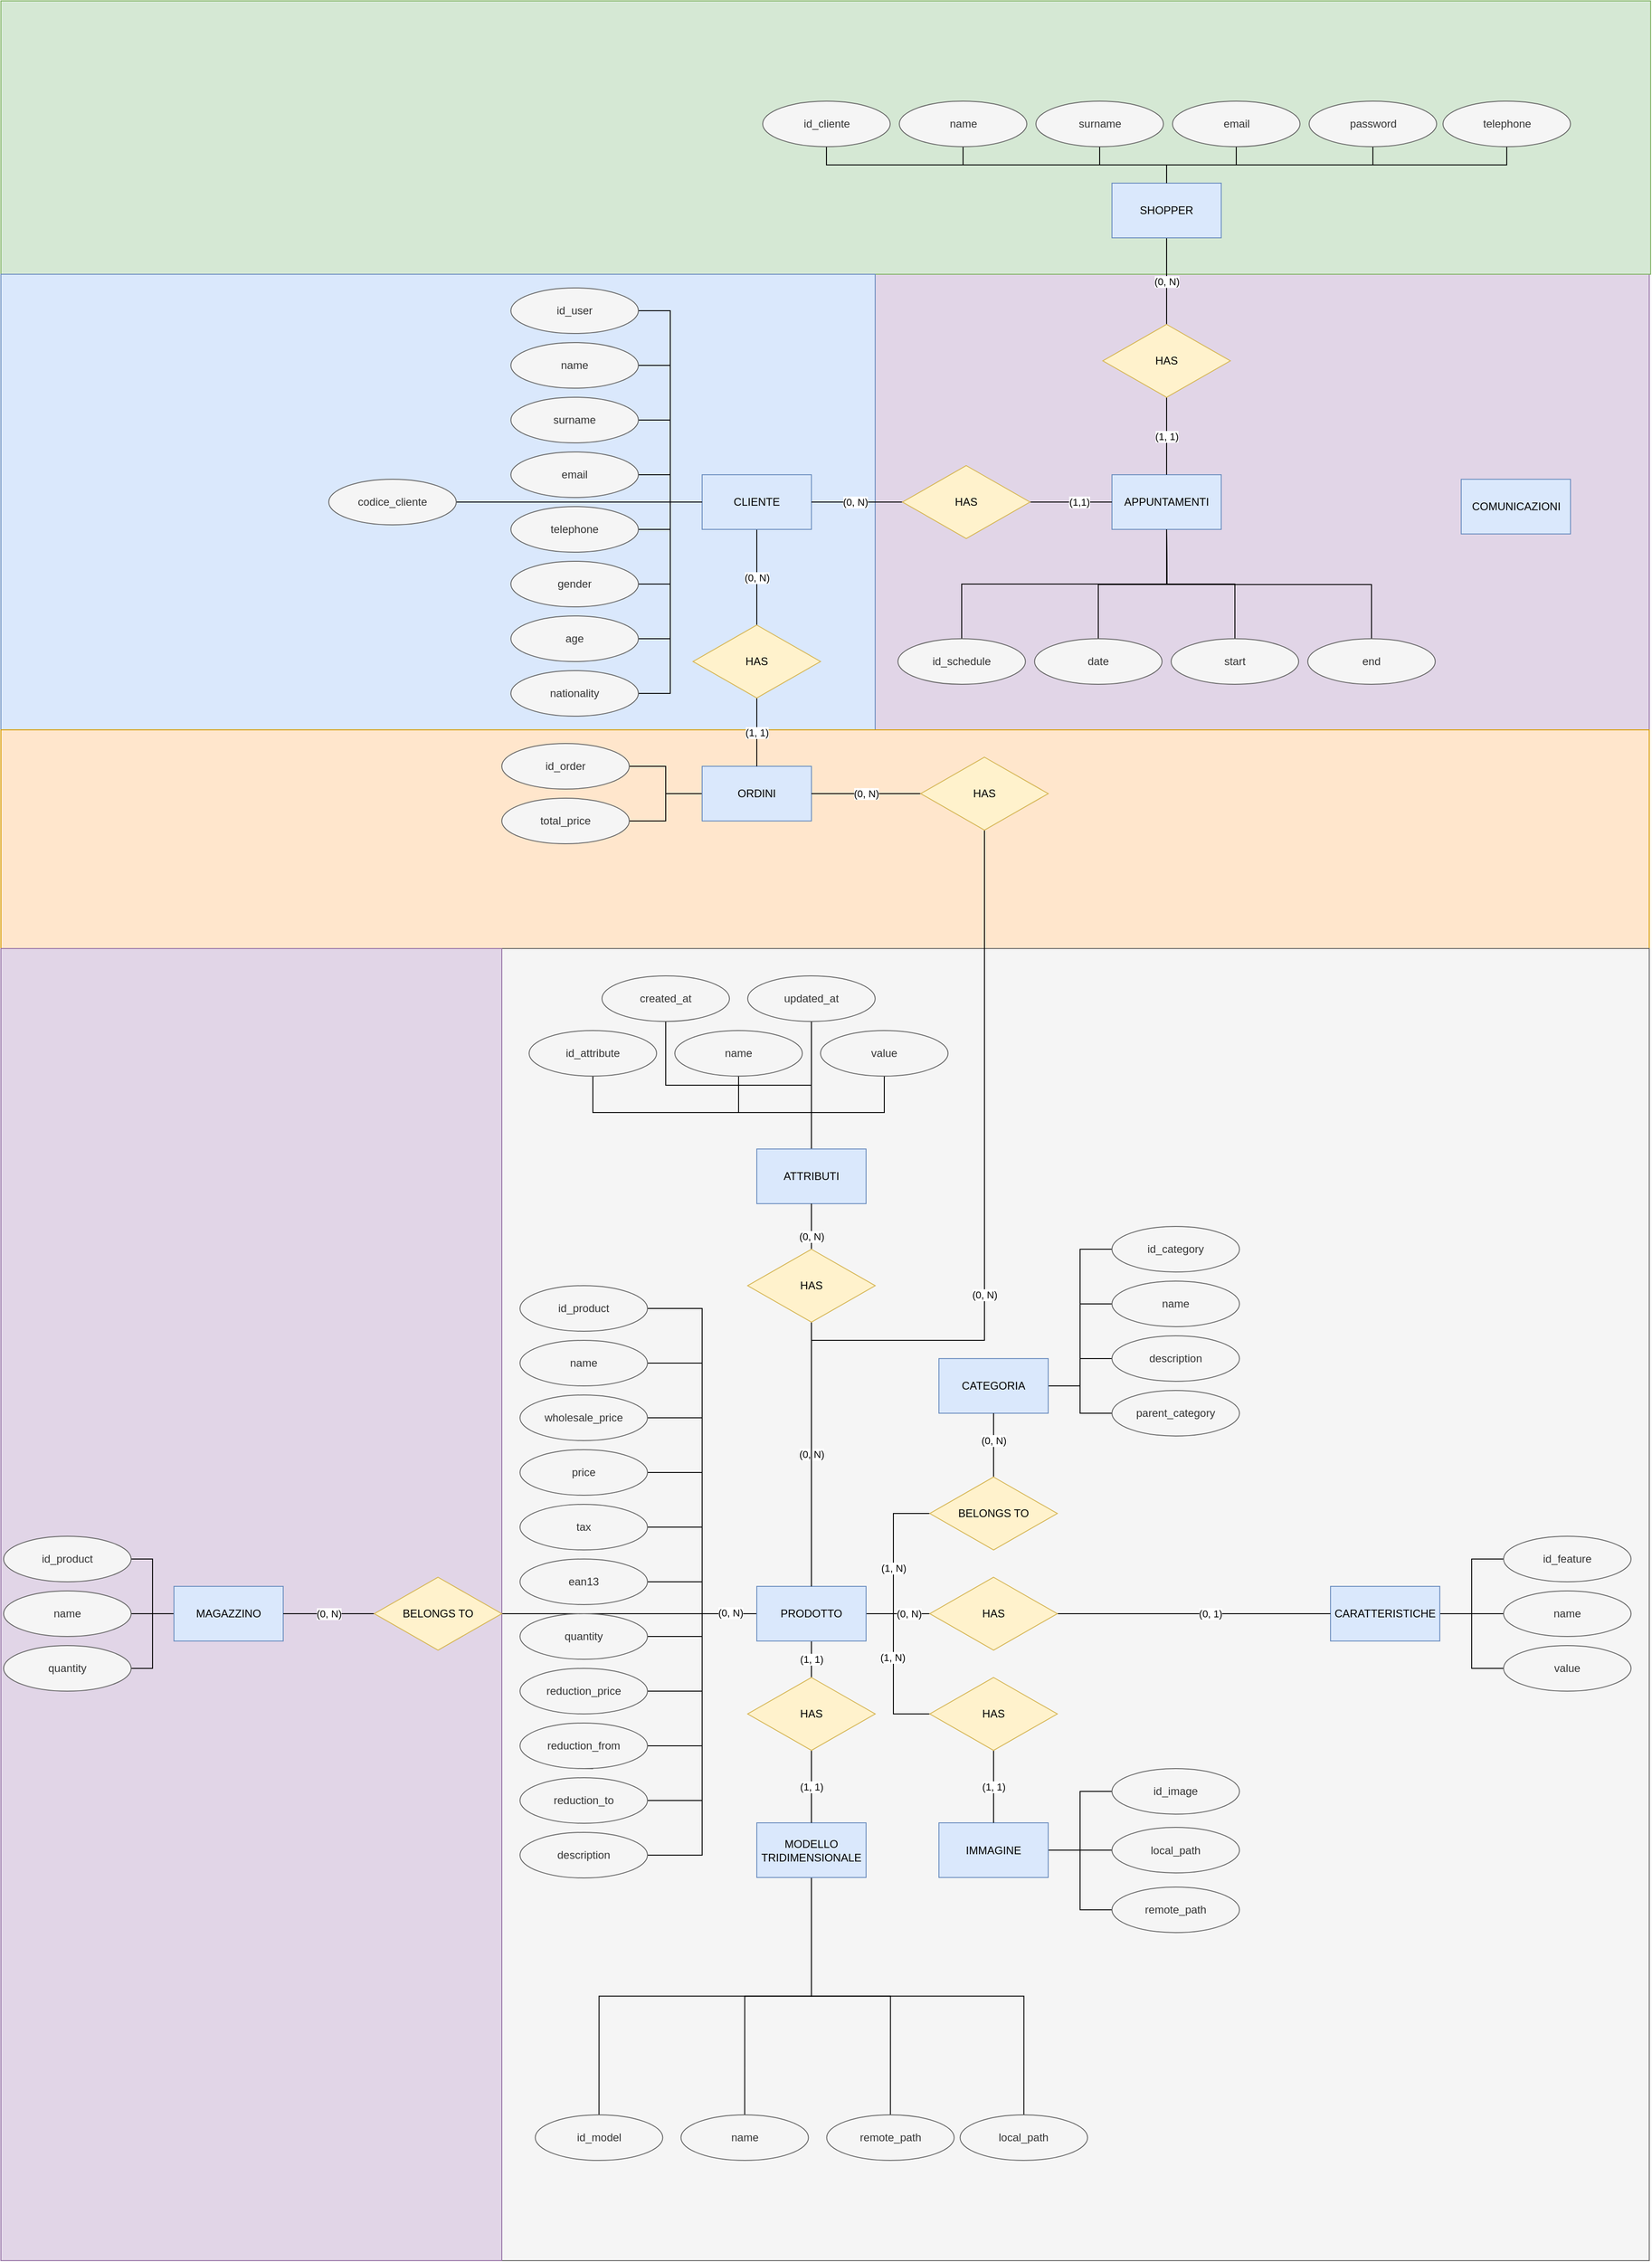 <mxfile version="15.6.0" type="github"><diagram id="tCQ6SKK6Dh-cRzOati8A" name="Page-1"><mxGraphModel dx="3076" dy="3100" grid="1" gridSize="10" guides="1" tooltips="1" connect="1" arrows="1" fold="1" page="1" pageScale="1" pageWidth="827" pageHeight="1169" math="0" shadow="0"><root><mxCell id="0"/><mxCell id="1" parent="0"/><mxCell id="-hxMzYFvGS3ORz1aj9R9-99" value="" style="rounded=0;whiteSpace=wrap;html=1;fillColor=#e1d5e7;strokeColor=#9673a6;" parent="1" vertex="1"><mxGeometry x="130" y="-1020" width="850" height="500" as="geometry"/></mxCell><mxCell id="-hxMzYFvGS3ORz1aj9R9-98" value="" style="rounded=0;whiteSpace=wrap;html=1;fillColor=#d5e8d4;strokeColor=#82b366;" parent="1" vertex="1"><mxGeometry x="-830" y="-1320" width="1811.5" height="300" as="geometry"/></mxCell><mxCell id="-hxMzYFvGS3ORz1aj9R9-97" value="" style="rounded=0;whiteSpace=wrap;html=1;fillColor=#dae8fc;strokeColor=#6c8ebf;" parent="1" vertex="1"><mxGeometry x="-830" y="-1020" width="960" height="500" as="geometry"/></mxCell><mxCell id="-hxMzYFvGS3ORz1aj9R9-96" value="" style="rounded=0;whiteSpace=wrap;html=1;fillColor=#ffe6cc;strokeColor=#d79b00;" parent="1" vertex="1"><mxGeometry x="-830" y="-520" width="1810" height="240" as="geometry"/></mxCell><mxCell id="-hxMzYFvGS3ORz1aj9R9-93" value="" style="rounded=0;whiteSpace=wrap;html=1;fillColor=#f5f5f5;strokeColor=#666666;fontColor=#333333;" parent="1" vertex="1"><mxGeometry x="-280" y="-280" width="1260" height="1440" as="geometry"/></mxCell><mxCell id="-hxMzYFvGS3ORz1aj9R9-94" value="" style="rounded=0;whiteSpace=wrap;html=1;fillColor=#e1d5e7;strokeColor=#9673a6;" parent="1" vertex="1"><mxGeometry x="-830" y="-280" width="550" height="1440" as="geometry"/></mxCell><mxCell id="v4wnMoAGYVWXZqx0Mv95-23" style="edgeStyle=orthogonalEdgeStyle;rounded=0;orthogonalLoop=1;jettySize=auto;html=1;entryX=1;entryY=0.5;entryDx=0;entryDy=0;endArrow=none;endFill=0;" parent="1" source="v4wnMoAGYVWXZqx0Mv95-1" target="v4wnMoAGYVWXZqx0Mv95-9" edge="1"><mxGeometry relative="1" as="geometry"/></mxCell><mxCell id="v4wnMoAGYVWXZqx0Mv95-25" style="edgeStyle=orthogonalEdgeStyle;rounded=0;orthogonalLoop=1;jettySize=auto;html=1;exitX=0;exitY=0.5;exitDx=0;exitDy=0;entryX=1;entryY=0.5;entryDx=0;entryDy=0;endArrow=none;endFill=0;" parent="1" source="v4wnMoAGYVWXZqx0Mv95-1" target="v4wnMoAGYVWXZqx0Mv95-10" edge="1"><mxGeometry relative="1" as="geometry"/></mxCell><mxCell id="v4wnMoAGYVWXZqx0Mv95-26" style="edgeStyle=orthogonalEdgeStyle;rounded=0;orthogonalLoop=1;jettySize=auto;html=1;exitX=0;exitY=0.5;exitDx=0;exitDy=0;entryX=1;entryY=0.5;entryDx=0;entryDy=0;endArrow=none;endFill=0;" parent="1" source="v4wnMoAGYVWXZqx0Mv95-1" target="v4wnMoAGYVWXZqx0Mv95-15" edge="1"><mxGeometry relative="1" as="geometry"/></mxCell><mxCell id="v4wnMoAGYVWXZqx0Mv95-27" style="edgeStyle=orthogonalEdgeStyle;rounded=0;orthogonalLoop=1;jettySize=auto;html=1;exitX=0;exitY=0.5;exitDx=0;exitDy=0;entryX=1;entryY=0.5;entryDx=0;entryDy=0;endArrow=none;endFill=0;" parent="1" source="v4wnMoAGYVWXZqx0Mv95-1" target="v4wnMoAGYVWXZqx0Mv95-11" edge="1"><mxGeometry relative="1" as="geometry"/></mxCell><mxCell id="v4wnMoAGYVWXZqx0Mv95-28" style="edgeStyle=orthogonalEdgeStyle;rounded=0;orthogonalLoop=1;jettySize=auto;html=1;exitX=0;exitY=0.5;exitDx=0;exitDy=0;entryX=1;entryY=0.5;entryDx=0;entryDy=0;endArrow=none;endFill=0;" parent="1" source="v4wnMoAGYVWXZqx0Mv95-1" target="v4wnMoAGYVWXZqx0Mv95-14" edge="1"><mxGeometry relative="1" as="geometry"/></mxCell><mxCell id="v4wnMoAGYVWXZqx0Mv95-29" style="edgeStyle=orthogonalEdgeStyle;rounded=0;orthogonalLoop=1;jettySize=auto;html=1;exitX=0;exitY=0.5;exitDx=0;exitDy=0;entryX=1;entryY=0.5;entryDx=0;entryDy=0;endArrow=none;endFill=0;" parent="1" source="v4wnMoAGYVWXZqx0Mv95-1" target="v4wnMoAGYVWXZqx0Mv95-12" edge="1"><mxGeometry relative="1" as="geometry"/></mxCell><mxCell id="v4wnMoAGYVWXZqx0Mv95-30" style="edgeStyle=orthogonalEdgeStyle;rounded=0;orthogonalLoop=1;jettySize=auto;html=1;exitX=0;exitY=0.5;exitDx=0;exitDy=0;entryX=1;entryY=0.5;entryDx=0;entryDy=0;endArrow=none;endFill=0;" parent="1" source="v4wnMoAGYVWXZqx0Mv95-1" target="v4wnMoAGYVWXZqx0Mv95-13" edge="1"><mxGeometry relative="1" as="geometry"/></mxCell><mxCell id="v4wnMoAGYVWXZqx0Mv95-31" style="edgeStyle=orthogonalEdgeStyle;rounded=0;orthogonalLoop=1;jettySize=auto;html=1;exitX=0;exitY=0.5;exitDx=0;exitDy=0;entryX=1;entryY=0.5;entryDx=0;entryDy=0;endArrow=none;endFill=0;" parent="1" source="v4wnMoAGYVWXZqx0Mv95-1" target="v4wnMoAGYVWXZqx0Mv95-16" edge="1"><mxGeometry relative="1" as="geometry"/></mxCell><mxCell id="v4wnMoAGYVWXZqx0Mv95-32" style="edgeStyle=orthogonalEdgeStyle;rounded=0;orthogonalLoop=1;jettySize=auto;html=1;exitX=0;exitY=0.5;exitDx=0;exitDy=0;entryX=1;entryY=0.5;entryDx=0;entryDy=0;endArrow=none;endFill=0;" parent="1" source="v4wnMoAGYVWXZqx0Mv95-1" target="v4wnMoAGYVWXZqx0Mv95-17" edge="1"><mxGeometry relative="1" as="geometry"/></mxCell><mxCell id="v4wnMoAGYVWXZqx0Mv95-33" style="edgeStyle=orthogonalEdgeStyle;rounded=0;orthogonalLoop=1;jettySize=auto;html=1;exitX=0;exitY=0.5;exitDx=0;exitDy=0;entryX=1;entryY=0.5;entryDx=0;entryDy=0;endArrow=none;endFill=0;" parent="1" source="v4wnMoAGYVWXZqx0Mv95-1" target="v4wnMoAGYVWXZqx0Mv95-18" edge="1"><mxGeometry relative="1" as="geometry"/></mxCell><mxCell id="v4wnMoAGYVWXZqx0Mv95-34" style="edgeStyle=orthogonalEdgeStyle;rounded=0;orthogonalLoop=1;jettySize=auto;html=1;exitX=0;exitY=0.5;exitDx=0;exitDy=0;entryX=1;entryY=0.5;entryDx=0;entryDy=0;endArrow=none;endFill=0;" parent="1" source="v4wnMoAGYVWXZqx0Mv95-1" target="v4wnMoAGYVWXZqx0Mv95-20" edge="1"><mxGeometry relative="1" as="geometry"/></mxCell><mxCell id="v4wnMoAGYVWXZqx0Mv95-38" value="(0, N)" style="edgeStyle=orthogonalEdgeStyle;rounded=0;orthogonalLoop=1;jettySize=auto;html=1;entryX=0.5;entryY=1;entryDx=0;entryDy=0;endArrow=none;endFill=0;exitX=0.5;exitY=0;exitDx=0;exitDy=0;" parent="1" source="v4wnMoAGYVWXZqx0Mv95-1" target="v4wnMoAGYVWXZqx0Mv95-37" edge="1"><mxGeometry relative="1" as="geometry"><mxPoint x="130" y="440" as="sourcePoint"/></mxGeometry></mxCell><mxCell id="v4wnMoAGYVWXZqx0Mv95-50" value="(1, N)" style="edgeStyle=orthogonalEdgeStyle;rounded=0;orthogonalLoop=1;jettySize=auto;html=1;exitX=1;exitY=0.5;exitDx=0;exitDy=0;entryX=0;entryY=0.5;entryDx=0;entryDy=0;endArrow=none;endFill=0;" parent="1" source="v4wnMoAGYVWXZqx0Mv95-1" target="v4wnMoAGYVWXZqx0Mv95-48" edge="1"><mxGeometry x="-0.111" relative="1" as="geometry"><Array as="points"><mxPoint x="150" y="450"/><mxPoint x="150" y="340"/></Array><mxPoint as="offset"/></mxGeometry></mxCell><mxCell id="v4wnMoAGYVWXZqx0Mv95-61" value="(1, 1)" style="edgeStyle=orthogonalEdgeStyle;rounded=0;orthogonalLoop=1;jettySize=auto;html=1;exitX=0.5;exitY=1;exitDx=0;exitDy=0;entryX=0.5;entryY=0;entryDx=0;entryDy=0;endArrow=none;endFill=0;" parent="1" source="v4wnMoAGYVWXZqx0Mv95-1" target="v4wnMoAGYVWXZqx0Mv95-60" edge="1"><mxGeometry relative="1" as="geometry"/></mxCell><mxCell id="v4wnMoAGYVWXZqx0Mv95-83" style="edgeStyle=orthogonalEdgeStyle;rounded=0;orthogonalLoop=1;jettySize=auto;html=1;exitX=1;exitY=0.5;exitDx=0;exitDy=0;entryX=0;entryY=0.5;entryDx=0;entryDy=0;endArrow=none;endFill=0;" parent="1" source="v4wnMoAGYVWXZqx0Mv95-1" target="v4wnMoAGYVWXZqx0Mv95-82" edge="1"><mxGeometry relative="1" as="geometry"><Array as="points"><mxPoint x="150" y="450"/><mxPoint x="150" y="560"/></Array></mxGeometry></mxCell><mxCell id="v4wnMoAGYVWXZqx0Mv95-85" value="(1, N)" style="edgeLabel;html=1;align=center;verticalAlign=middle;resizable=0;points=[];" parent="v4wnMoAGYVWXZqx0Mv95-83" vertex="1" connectable="0"><mxGeometry x="-0.141" y="-1" relative="1" as="geometry"><mxPoint as="offset"/></mxGeometry></mxCell><mxCell id="v4wnMoAGYVWXZqx0Mv95-108" style="edgeStyle=orthogonalEdgeStyle;rounded=0;orthogonalLoop=1;jettySize=auto;html=1;exitX=1;exitY=0.5;exitDx=0;exitDy=0;endArrow=none;endFill=0;" parent="1" source="v4wnMoAGYVWXZqx0Mv95-1" target="v4wnMoAGYVWXZqx0Mv95-107" edge="1"><mxGeometry relative="1" as="geometry"/></mxCell><mxCell id="-hxMzYFvGS3ORz1aj9R9-1" value="(0, N)" style="edgeLabel;html=1;align=center;verticalAlign=middle;resizable=0;points=[];" parent="v4wnMoAGYVWXZqx0Mv95-108" vertex="1" connectable="0"><mxGeometry x="0.235" y="3" relative="1" as="geometry"><mxPoint x="4" y="3" as="offset"/></mxGeometry></mxCell><mxCell id="-hxMzYFvGS3ORz1aj9R9-11" style="edgeStyle=orthogonalEdgeStyle;rounded=0;orthogonalLoop=1;jettySize=auto;html=1;exitX=0;exitY=0.5;exitDx=0;exitDy=0;endArrow=none;endFill=0;" parent="1" source="v4wnMoAGYVWXZqx0Mv95-1" target="-hxMzYFvGS3ORz1aj9R9-8" edge="1"><mxGeometry relative="1" as="geometry"/></mxCell><mxCell id="-hxMzYFvGS3ORz1aj9R9-12" value="(0, N)" style="edgeLabel;html=1;align=center;verticalAlign=middle;resizable=0;points=[];" parent="-hxMzYFvGS3ORz1aj9R9-11" vertex="1" connectable="0"><mxGeometry x="-0.79" y="-1" relative="1" as="geometry"><mxPoint as="offset"/></mxGeometry></mxCell><mxCell id="v4wnMoAGYVWXZqx0Mv95-1" value="PRODOTTO" style="rounded=0;whiteSpace=wrap;html=1;fillColor=#dae8fc;strokeColor=#6c8ebf;" parent="1" vertex="1"><mxGeometry y="420" width="120" height="60" as="geometry"/></mxCell><mxCell id="v4wnMoAGYVWXZqx0Mv95-45" style="edgeStyle=orthogonalEdgeStyle;rounded=0;orthogonalLoop=1;jettySize=auto;html=1;exitX=0.5;exitY=0;exitDx=0;exitDy=0;entryX=0.5;entryY=1;entryDx=0;entryDy=0;endArrow=none;endFill=0;" parent="1" source="v4wnMoAGYVWXZqx0Mv95-2" target="v4wnMoAGYVWXZqx0Mv95-42" edge="1"><mxGeometry relative="1" as="geometry"/></mxCell><mxCell id="v4wnMoAGYVWXZqx0Mv95-46" style="edgeStyle=orthogonalEdgeStyle;rounded=0;orthogonalLoop=1;jettySize=auto;html=1;exitX=0.5;exitY=0;exitDx=0;exitDy=0;entryX=0.5;entryY=1;entryDx=0;entryDy=0;endArrow=none;endFill=0;" parent="1" source="v4wnMoAGYVWXZqx0Mv95-2" target="v4wnMoAGYVWXZqx0Mv95-43" edge="1"><mxGeometry relative="1" as="geometry"/></mxCell><mxCell id="v4wnMoAGYVWXZqx0Mv95-47" style="edgeStyle=orthogonalEdgeStyle;rounded=0;orthogonalLoop=1;jettySize=auto;html=1;exitX=0.5;exitY=0;exitDx=0;exitDy=0;entryX=0.5;entryY=1;entryDx=0;entryDy=0;endArrow=none;endFill=0;" parent="1" source="v4wnMoAGYVWXZqx0Mv95-2" target="v4wnMoAGYVWXZqx0Mv95-44" edge="1"><mxGeometry relative="1" as="geometry"/></mxCell><mxCell id="v4wnMoAGYVWXZqx0Mv95-75" style="edgeStyle=orthogonalEdgeStyle;rounded=0;orthogonalLoop=1;jettySize=auto;html=1;exitX=0.5;exitY=0;exitDx=0;exitDy=0;endArrow=none;endFill=0;" parent="1" source="v4wnMoAGYVWXZqx0Mv95-2" target="v4wnMoAGYVWXZqx0Mv95-73" edge="1"><mxGeometry relative="1" as="geometry"/></mxCell><mxCell id="v4wnMoAGYVWXZqx0Mv95-76" style="edgeStyle=orthogonalEdgeStyle;rounded=0;orthogonalLoop=1;jettySize=auto;html=1;exitX=0.5;exitY=0;exitDx=0;exitDy=0;entryX=0.5;entryY=1;entryDx=0;entryDy=0;endArrow=none;endFill=0;" parent="1" source="v4wnMoAGYVWXZqx0Mv95-2" target="v4wnMoAGYVWXZqx0Mv95-74" edge="1"><mxGeometry relative="1" as="geometry"/></mxCell><mxCell id="v4wnMoAGYVWXZqx0Mv95-2" value="ATTRIBUTI" style="rounded=0;whiteSpace=wrap;html=1;fillColor=#dae8fc;strokeColor=#6c8ebf;" parent="1" vertex="1"><mxGeometry y="-60" width="120" height="60" as="geometry"/></mxCell><mxCell id="v4wnMoAGYVWXZqx0Mv95-56" style="edgeStyle=orthogonalEdgeStyle;rounded=0;orthogonalLoop=1;jettySize=auto;html=1;exitX=1;exitY=0.5;exitDx=0;exitDy=0;entryX=0;entryY=0.5;entryDx=0;entryDy=0;endArrow=none;endFill=0;" parent="1" source="v4wnMoAGYVWXZqx0Mv95-3" target="v4wnMoAGYVWXZqx0Mv95-53" edge="1"><mxGeometry relative="1" as="geometry"/></mxCell><mxCell id="v4wnMoAGYVWXZqx0Mv95-57" style="edgeStyle=orthogonalEdgeStyle;rounded=0;orthogonalLoop=1;jettySize=auto;html=1;exitX=1;exitY=0.5;exitDx=0;exitDy=0;entryX=0;entryY=0.5;entryDx=0;entryDy=0;endArrow=none;endFill=0;" parent="1" source="v4wnMoAGYVWXZqx0Mv95-3" target="v4wnMoAGYVWXZqx0Mv95-55" edge="1"><mxGeometry relative="1" as="geometry"/></mxCell><mxCell id="v4wnMoAGYVWXZqx0Mv95-58" style="edgeStyle=orthogonalEdgeStyle;rounded=0;orthogonalLoop=1;jettySize=auto;html=1;exitX=1;exitY=0.5;exitDx=0;exitDy=0;entryX=0;entryY=0.5;entryDx=0;entryDy=0;endArrow=none;endFill=0;" parent="1" source="v4wnMoAGYVWXZqx0Mv95-3" target="v4wnMoAGYVWXZqx0Mv95-52" edge="1"><mxGeometry relative="1" as="geometry"/></mxCell><mxCell id="v4wnMoAGYVWXZqx0Mv95-59" style="edgeStyle=orthogonalEdgeStyle;rounded=0;orthogonalLoop=1;jettySize=auto;html=1;exitX=1;exitY=0.5;exitDx=0;exitDy=0;entryX=0;entryY=0.5;entryDx=0;entryDy=0;endArrow=none;endFill=0;" parent="1" source="v4wnMoAGYVWXZqx0Mv95-3" target="v4wnMoAGYVWXZqx0Mv95-54" edge="1"><mxGeometry relative="1" as="geometry"/></mxCell><mxCell id="v4wnMoAGYVWXZqx0Mv95-3" value="CATEGORIA" style="rounded=0;whiteSpace=wrap;html=1;fillColor=#dae8fc;strokeColor=#6c8ebf;" parent="1" vertex="1"><mxGeometry x="200" y="170" width="120" height="60" as="geometry"/></mxCell><mxCell id="v4wnMoAGYVWXZqx0Mv95-93" style="edgeStyle=orthogonalEdgeStyle;rounded=0;orthogonalLoop=1;jettySize=auto;html=1;exitX=1;exitY=0.5;exitDx=0;exitDy=0;entryX=0;entryY=0.5;entryDx=0;entryDy=0;endArrow=none;endFill=0;" parent="1" source="v4wnMoAGYVWXZqx0Mv95-5" target="v4wnMoAGYVWXZqx0Mv95-89" edge="1"><mxGeometry relative="1" as="geometry"/></mxCell><mxCell id="v4wnMoAGYVWXZqx0Mv95-95" style="edgeStyle=orthogonalEdgeStyle;rounded=0;orthogonalLoop=1;jettySize=auto;html=1;exitX=1;exitY=0.5;exitDx=0;exitDy=0;entryX=0;entryY=0.5;entryDx=0;entryDy=0;endArrow=none;endFill=0;" parent="1" source="v4wnMoAGYVWXZqx0Mv95-5" target="v4wnMoAGYVWXZqx0Mv95-92" edge="1"><mxGeometry relative="1" as="geometry"/></mxCell><mxCell id="v4wnMoAGYVWXZqx0Mv95-96" style="edgeStyle=orthogonalEdgeStyle;rounded=0;orthogonalLoop=1;jettySize=auto;html=1;exitX=1;exitY=0.5;exitDx=0;exitDy=0;entryX=0;entryY=0.5;entryDx=0;entryDy=0;endArrow=none;endFill=0;" parent="1" source="v4wnMoAGYVWXZqx0Mv95-5" target="v4wnMoAGYVWXZqx0Mv95-86" edge="1"><mxGeometry relative="1" as="geometry"/></mxCell><mxCell id="v4wnMoAGYVWXZqx0Mv95-5" value="IMMAGINE" style="rounded=0;whiteSpace=wrap;html=1;fillColor=#dae8fc;strokeColor=#6c8ebf;" parent="1" vertex="1"><mxGeometry x="200" y="679.5" width="120" height="60" as="geometry"/></mxCell><mxCell id="v4wnMoAGYVWXZqx0Mv95-68" style="edgeStyle=orthogonalEdgeStyle;rounded=0;orthogonalLoop=1;jettySize=auto;html=1;exitX=0.5;exitY=1;exitDx=0;exitDy=0;entryX=0.5;entryY=0;entryDx=0;entryDy=0;endArrow=none;endFill=0;" parent="1" source="v4wnMoAGYVWXZqx0Mv95-7" target="v4wnMoAGYVWXZqx0Mv95-64" edge="1"><mxGeometry relative="1" as="geometry"/></mxCell><mxCell id="v4wnMoAGYVWXZqx0Mv95-69" style="edgeStyle=orthogonalEdgeStyle;rounded=0;orthogonalLoop=1;jettySize=auto;html=1;exitX=0.5;exitY=1;exitDx=0;exitDy=0;entryX=0.5;entryY=0;entryDx=0;entryDy=0;endArrow=none;endFill=0;" parent="1" source="v4wnMoAGYVWXZqx0Mv95-7" target="v4wnMoAGYVWXZqx0Mv95-63" edge="1"><mxGeometry relative="1" as="geometry"/></mxCell><mxCell id="v4wnMoAGYVWXZqx0Mv95-70" style="edgeStyle=orthogonalEdgeStyle;rounded=0;orthogonalLoop=1;jettySize=auto;html=1;exitX=0.5;exitY=1;exitDx=0;exitDy=0;entryX=0.5;entryY=0;entryDx=0;entryDy=0;endArrow=none;endFill=0;" parent="1" source="v4wnMoAGYVWXZqx0Mv95-7" target="v4wnMoAGYVWXZqx0Mv95-65" edge="1"><mxGeometry relative="1" as="geometry"/></mxCell><mxCell id="v4wnMoAGYVWXZqx0Mv95-99" style="edgeStyle=orthogonalEdgeStyle;rounded=0;orthogonalLoop=1;jettySize=auto;html=1;exitX=0.5;exitY=1;exitDx=0;exitDy=0;entryX=0.5;entryY=0;entryDx=0;entryDy=0;endArrow=none;endFill=0;" parent="1" source="v4wnMoAGYVWXZqx0Mv95-7" target="v4wnMoAGYVWXZqx0Mv95-98" edge="1"><mxGeometry relative="1" as="geometry"/></mxCell><mxCell id="v4wnMoAGYVWXZqx0Mv95-7" value="MODELLO TRIDIMENSIONALE" style="rounded=0;whiteSpace=wrap;html=1;fillColor=#dae8fc;strokeColor=#6c8ebf;" parent="1" vertex="1"><mxGeometry y="679.5" width="120" height="60" as="geometry"/></mxCell><mxCell id="v4wnMoAGYVWXZqx0Mv95-9" value="id_product" style="ellipse;whiteSpace=wrap;html=1;fillColor=#f5f5f5;strokeColor=#666666;fontColor=#333333;" parent="1" vertex="1"><mxGeometry x="-260" y="90" width="140" height="50" as="geometry"/></mxCell><mxCell id="v4wnMoAGYVWXZqx0Mv95-10" value="name" style="ellipse;whiteSpace=wrap;html=1;fillColor=#f5f5f5;strokeColor=#666666;fontColor=#333333;" parent="1" vertex="1"><mxGeometry x="-260" y="150" width="140" height="50" as="geometry"/></mxCell><mxCell id="v4wnMoAGYVWXZqx0Mv95-11" value="price" style="ellipse;whiteSpace=wrap;html=1;fillColor=#f5f5f5;strokeColor=#666666;fontColor=#333333;" parent="1" vertex="1"><mxGeometry x="-260" y="270" width="140" height="50" as="geometry"/></mxCell><mxCell id="v4wnMoAGYVWXZqx0Mv95-12" value="ean13" style="ellipse;whiteSpace=wrap;html=1;fillColor=#f5f5f5;strokeColor=#666666;fontColor=#333333;" parent="1" vertex="1"><mxGeometry x="-260" y="390" width="140" height="50" as="geometry"/></mxCell><mxCell id="v4wnMoAGYVWXZqx0Mv95-13" value="quantity" style="ellipse;whiteSpace=wrap;html=1;fillColor=#f5f5f5;strokeColor=#666666;fontColor=#333333;" parent="1" vertex="1"><mxGeometry x="-260" y="450" width="140" height="50" as="geometry"/></mxCell><mxCell id="v4wnMoAGYVWXZqx0Mv95-14" value="tax" style="ellipse;whiteSpace=wrap;html=1;fillColor=#f5f5f5;strokeColor=#666666;fontColor=#333333;" parent="1" vertex="1"><mxGeometry x="-260" y="330" width="140" height="50" as="geometry"/></mxCell><mxCell id="v4wnMoAGYVWXZqx0Mv95-15" value="wholesale_price" style="ellipse;whiteSpace=wrap;html=1;fillColor=#f5f5f5;strokeColor=#666666;fontColor=#333333;" parent="1" vertex="1"><mxGeometry x="-260" y="210" width="140" height="50" as="geometry"/></mxCell><mxCell id="v4wnMoAGYVWXZqx0Mv95-16" value="reduction_price" style="ellipse;whiteSpace=wrap;html=1;fillColor=#f5f5f5;strokeColor=#666666;fontColor=#333333;" parent="1" vertex="1"><mxGeometry x="-260" y="510" width="140" height="50" as="geometry"/></mxCell><mxCell id="v4wnMoAGYVWXZqx0Mv95-19" style="edgeStyle=orthogonalEdgeStyle;rounded=0;orthogonalLoop=1;jettySize=auto;html=1;exitX=0.5;exitY=1;exitDx=0;exitDy=0;" parent="1" source="v4wnMoAGYVWXZqx0Mv95-17" edge="1"><mxGeometry relative="1" as="geometry"><mxPoint x="-180.333" y="600" as="targetPoint"/></mxGeometry></mxCell><mxCell id="v4wnMoAGYVWXZqx0Mv95-17" value="reduction_from" style="ellipse;whiteSpace=wrap;html=1;fillColor=#f5f5f5;strokeColor=#666666;fontColor=#333333;" parent="1" vertex="1"><mxGeometry x="-260" y="570" width="140" height="50" as="geometry"/></mxCell><mxCell id="v4wnMoAGYVWXZqx0Mv95-18" value="reduction_to" style="ellipse;whiteSpace=wrap;html=1;fillColor=#f5f5f5;strokeColor=#666666;fontColor=#333333;" parent="1" vertex="1"><mxGeometry x="-260" y="630" width="140" height="50" as="geometry"/></mxCell><mxCell id="v4wnMoAGYVWXZqx0Mv95-20" value="description" style="ellipse;whiteSpace=wrap;html=1;fillColor=#f5f5f5;strokeColor=#666666;fontColor=#333333;" parent="1" vertex="1"><mxGeometry x="-260" y="690" width="140" height="50" as="geometry"/></mxCell><mxCell id="v4wnMoAGYVWXZqx0Mv95-39" value="(0, N)" style="edgeStyle=orthogonalEdgeStyle;rounded=0;orthogonalLoop=1;jettySize=auto;html=1;exitX=0.5;exitY=0;exitDx=0;exitDy=0;entryX=0.5;entryY=1;entryDx=0;entryDy=0;endArrow=none;endFill=0;" parent="1" source="v4wnMoAGYVWXZqx0Mv95-37" target="v4wnMoAGYVWXZqx0Mv95-2" edge="1"><mxGeometry x="-0.429" relative="1" as="geometry"><mxPoint as="offset"/></mxGeometry></mxCell><mxCell id="v4wnMoAGYVWXZqx0Mv95-37" value="HAS" style="rhombus;whiteSpace=wrap;html=1;fillColor=#fff2cc;strokeColor=#d6b656;" parent="1" vertex="1"><mxGeometry x="-10" y="50" width="140" height="80" as="geometry"/></mxCell><mxCell id="v4wnMoAGYVWXZqx0Mv95-42" value="id_attribute" style="ellipse;whiteSpace=wrap;html=1;fillColor=#f5f5f5;strokeColor=#666666;fontColor=#333333;" parent="1" vertex="1"><mxGeometry x="-250" y="-190" width="140" height="50" as="geometry"/></mxCell><mxCell id="v4wnMoAGYVWXZqx0Mv95-43" value="name" style="ellipse;whiteSpace=wrap;html=1;fillColor=#f5f5f5;strokeColor=#666666;fontColor=#333333;" parent="1" vertex="1"><mxGeometry x="-90" y="-190" width="140" height="50" as="geometry"/></mxCell><mxCell id="v4wnMoAGYVWXZqx0Mv95-44" value="value" style="ellipse;whiteSpace=wrap;html=1;fillColor=#f5f5f5;strokeColor=#666666;fontColor=#333333;" parent="1" vertex="1"><mxGeometry x="70" y="-190" width="140" height="50" as="geometry"/></mxCell><mxCell id="v4wnMoAGYVWXZqx0Mv95-51" value="(0, N)" style="edgeStyle=orthogonalEdgeStyle;rounded=0;orthogonalLoop=1;jettySize=auto;html=1;exitX=0.5;exitY=0;exitDx=0;exitDy=0;entryX=0.5;entryY=1;entryDx=0;entryDy=0;endArrow=none;endFill=0;" parent="1" source="v4wnMoAGYVWXZqx0Mv95-48" target="v4wnMoAGYVWXZqx0Mv95-3" edge="1"><mxGeometry x="0.143" relative="1" as="geometry"><mxPoint as="offset"/></mxGeometry></mxCell><mxCell id="v4wnMoAGYVWXZqx0Mv95-48" value="BELONGS TO" style="rhombus;whiteSpace=wrap;html=1;fillColor=#fff2cc;strokeColor=#d6b656;" parent="1" vertex="1"><mxGeometry x="190" y="300" width="140" height="80" as="geometry"/></mxCell><mxCell id="v4wnMoAGYVWXZqx0Mv95-52" value="id_category" style="ellipse;whiteSpace=wrap;html=1;fillColor=#f5f5f5;strokeColor=#666666;fontColor=#333333;" parent="1" vertex="1"><mxGeometry x="390" y="25" width="140" height="50" as="geometry"/></mxCell><mxCell id="v4wnMoAGYVWXZqx0Mv95-53" value="name" style="ellipse;whiteSpace=wrap;html=1;fillColor=#f5f5f5;strokeColor=#666666;fontColor=#333333;" parent="1" vertex="1"><mxGeometry x="390" y="85" width="140" height="50" as="geometry"/></mxCell><mxCell id="v4wnMoAGYVWXZqx0Mv95-54" value="parent_category" style="ellipse;whiteSpace=wrap;html=1;fillColor=#f5f5f5;strokeColor=#666666;fontColor=#333333;" parent="1" vertex="1"><mxGeometry x="390" y="205" width="140" height="50" as="geometry"/></mxCell><mxCell id="v4wnMoAGYVWXZqx0Mv95-55" value="description" style="ellipse;whiteSpace=wrap;html=1;fillColor=#f5f5f5;strokeColor=#666666;fontColor=#333333;" parent="1" vertex="1"><mxGeometry x="390" y="145" width="140" height="50" as="geometry"/></mxCell><mxCell id="v4wnMoAGYVWXZqx0Mv95-62" value="(1, 1)" style="edgeStyle=orthogonalEdgeStyle;rounded=0;orthogonalLoop=1;jettySize=auto;html=1;exitX=0.5;exitY=1;exitDx=0;exitDy=0;entryX=0.5;entryY=0;entryDx=0;entryDy=0;endArrow=none;endFill=0;" parent="1" source="v4wnMoAGYVWXZqx0Mv95-60" target="v4wnMoAGYVWXZqx0Mv95-7" edge="1"><mxGeometry relative="1" as="geometry"/></mxCell><mxCell id="v4wnMoAGYVWXZqx0Mv95-60" value="HAS" style="rhombus;whiteSpace=wrap;html=1;fillColor=#fff2cc;strokeColor=#d6b656;" parent="1" vertex="1"><mxGeometry x="-10" y="520" width="140" height="80" as="geometry"/></mxCell><mxCell id="v4wnMoAGYVWXZqx0Mv95-63" value="name" style="ellipse;whiteSpace=wrap;html=1;fillColor=#f5f5f5;strokeColor=#666666;fontColor=#333333;" parent="1" vertex="1"><mxGeometry x="-83.25" y="1000" width="140" height="50" as="geometry"/></mxCell><mxCell id="v4wnMoAGYVWXZqx0Mv95-64" value="id_model" style="ellipse;whiteSpace=wrap;html=1;fillColor=#f5f5f5;strokeColor=#666666;fontColor=#333333;" parent="1" vertex="1"><mxGeometry x="-243.25" y="1000" width="140" height="50" as="geometry"/></mxCell><mxCell id="v4wnMoAGYVWXZqx0Mv95-65" value="remote_path" style="ellipse;whiteSpace=wrap;html=1;fillColor=#f5f5f5;strokeColor=#666666;fontColor=#333333;" parent="1" vertex="1"><mxGeometry x="76.75" y="1000" width="140" height="50" as="geometry"/></mxCell><mxCell id="v4wnMoAGYVWXZqx0Mv95-73" value="created_at" style="ellipse;whiteSpace=wrap;html=1;fillColor=#f5f5f5;strokeColor=#666666;fontColor=#333333;" parent="1" vertex="1"><mxGeometry x="-170" y="-250" width="140" height="50" as="geometry"/></mxCell><mxCell id="v4wnMoAGYVWXZqx0Mv95-74" value="updated_at" style="ellipse;whiteSpace=wrap;html=1;fillColor=#f5f5f5;strokeColor=#666666;fontColor=#333333;" parent="1" vertex="1"><mxGeometry x="-10" y="-250" width="140" height="50" as="geometry"/></mxCell><mxCell id="v4wnMoAGYVWXZqx0Mv95-84" value="(1, 1)" style="edgeStyle=orthogonalEdgeStyle;rounded=0;orthogonalLoop=1;jettySize=auto;html=1;exitX=0.5;exitY=1;exitDx=0;exitDy=0;entryX=0.5;entryY=0;entryDx=0;entryDy=0;endArrow=none;endFill=0;" parent="1" source="v4wnMoAGYVWXZqx0Mv95-82" target="v4wnMoAGYVWXZqx0Mv95-5" edge="1"><mxGeometry relative="1" as="geometry"/></mxCell><mxCell id="v4wnMoAGYVWXZqx0Mv95-82" value="HAS" style="rhombus;whiteSpace=wrap;html=1;fillColor=#fff2cc;strokeColor=#d6b656;" parent="1" vertex="1"><mxGeometry x="190" y="520" width="140" height="80" as="geometry"/></mxCell><mxCell id="v4wnMoAGYVWXZqx0Mv95-86" value="id_image" style="ellipse;whiteSpace=wrap;html=1;fillColor=#f5f5f5;strokeColor=#666666;fontColor=#333333;" parent="1" vertex="1"><mxGeometry x="390" y="620" width="140" height="50" as="geometry"/></mxCell><mxCell id="v4wnMoAGYVWXZqx0Mv95-89" value="remote_path" style="ellipse;whiteSpace=wrap;html=1;fillColor=#f5f5f5;strokeColor=#666666;fontColor=#333333;" parent="1" vertex="1"><mxGeometry x="390" y="750" width="140" height="50" as="geometry"/></mxCell><mxCell id="v4wnMoAGYVWXZqx0Mv95-92" value="local_path" style="ellipse;whiteSpace=wrap;html=1;fillColor=#f5f5f5;strokeColor=#666666;fontColor=#333333;" parent="1" vertex="1"><mxGeometry x="390" y="684.5" width="140" height="50" as="geometry"/></mxCell><mxCell id="v4wnMoAGYVWXZqx0Mv95-98" value="local_path" style="ellipse;whiteSpace=wrap;html=1;fillColor=#f5f5f5;strokeColor=#666666;fontColor=#333333;" parent="1" vertex="1"><mxGeometry x="223.25" y="1000" width="140" height="50" as="geometry"/></mxCell><mxCell id="v4wnMoAGYVWXZqx0Mv95-112" style="edgeStyle=orthogonalEdgeStyle;rounded=0;orthogonalLoop=1;jettySize=auto;html=1;exitX=1;exitY=0.5;exitDx=0;exitDy=0;entryX=0;entryY=0.5;entryDx=0;entryDy=0;endArrow=none;endFill=0;" parent="1" source="v4wnMoAGYVWXZqx0Mv95-100" target="v4wnMoAGYVWXZqx0Mv95-103" edge="1"><mxGeometry relative="1" as="geometry"/></mxCell><mxCell id="v4wnMoAGYVWXZqx0Mv95-114" style="edgeStyle=orthogonalEdgeStyle;rounded=0;orthogonalLoop=1;jettySize=auto;html=1;exitX=1;exitY=0.5;exitDx=0;exitDy=0;entryX=0;entryY=0.5;entryDx=0;entryDy=0;endArrow=none;endFill=0;" parent="1" source="v4wnMoAGYVWXZqx0Mv95-100" target="v4wnMoAGYVWXZqx0Mv95-102" edge="1"><mxGeometry relative="1" as="geometry"/></mxCell><mxCell id="v4wnMoAGYVWXZqx0Mv95-116" style="edgeStyle=orthogonalEdgeStyle;rounded=0;orthogonalLoop=1;jettySize=auto;html=1;exitX=1;exitY=0.5;exitDx=0;exitDy=0;entryX=0;entryY=0.5;entryDx=0;entryDy=0;endArrow=none;endFill=0;" parent="1" source="v4wnMoAGYVWXZqx0Mv95-100" target="v4wnMoAGYVWXZqx0Mv95-101" edge="1"><mxGeometry relative="1" as="geometry"/></mxCell><mxCell id="v4wnMoAGYVWXZqx0Mv95-100" value="CARATTERISTICHE" style="rounded=0;whiteSpace=wrap;html=1;fillColor=#dae8fc;strokeColor=#6c8ebf;" parent="1" vertex="1"><mxGeometry x="630" y="420" width="120" height="60" as="geometry"/></mxCell><mxCell id="v4wnMoAGYVWXZqx0Mv95-101" value="id_feature" style="ellipse;whiteSpace=wrap;html=1;fillColor=#f5f5f5;strokeColor=#666666;fontColor=#333333;" parent="1" vertex="1"><mxGeometry x="820" y="365" width="140" height="50" as="geometry"/></mxCell><mxCell id="v4wnMoAGYVWXZqx0Mv95-102" value="name" style="ellipse;whiteSpace=wrap;html=1;fillColor=#f5f5f5;strokeColor=#666666;fontColor=#333333;" parent="1" vertex="1"><mxGeometry x="820" y="425" width="140" height="50" as="geometry"/></mxCell><mxCell id="v4wnMoAGYVWXZqx0Mv95-103" value="value" style="ellipse;whiteSpace=wrap;html=1;fillColor=#f5f5f5;strokeColor=#666666;fontColor=#333333;" parent="1" vertex="1"><mxGeometry x="820" y="485" width="140" height="50" as="geometry"/></mxCell><mxCell id="v4wnMoAGYVWXZqx0Mv95-110" style="edgeStyle=orthogonalEdgeStyle;rounded=0;orthogonalLoop=1;jettySize=auto;html=1;exitX=1;exitY=0.5;exitDx=0;exitDy=0;entryX=0;entryY=0.5;entryDx=0;entryDy=0;endArrow=none;endFill=0;" parent="1" source="v4wnMoAGYVWXZqx0Mv95-107" target="v4wnMoAGYVWXZqx0Mv95-100" edge="1"><mxGeometry relative="1" as="geometry"/></mxCell><mxCell id="v4wnMoAGYVWXZqx0Mv95-111" value="(0, 1)" style="edgeLabel;html=1;align=center;verticalAlign=middle;resizable=0;points=[];" parent="v4wnMoAGYVWXZqx0Mv95-110" vertex="1" connectable="0"><mxGeometry x="0.118" relative="1" as="geometry"><mxPoint as="offset"/></mxGeometry></mxCell><mxCell id="v4wnMoAGYVWXZqx0Mv95-107" value="HAS" style="rhombus;whiteSpace=wrap;html=1;fillColor=#fff2cc;strokeColor=#d6b656;" parent="1" vertex="1"><mxGeometry x="190" y="410" width="140" height="80" as="geometry"/></mxCell><mxCell id="-hxMzYFvGS3ORz1aj9R9-16" style="edgeStyle=orthogonalEdgeStyle;rounded=0;orthogonalLoop=1;jettySize=auto;html=1;exitX=0;exitY=0.5;exitDx=0;exitDy=0;entryX=1;entryY=0.5;entryDx=0;entryDy=0;endArrow=none;endFill=0;" parent="1" source="-hxMzYFvGS3ORz1aj9R9-6" target="-hxMzYFvGS3ORz1aj9R9-13" edge="1"><mxGeometry relative="1" as="geometry"/></mxCell><mxCell id="-hxMzYFvGS3ORz1aj9R9-17" style="edgeStyle=orthogonalEdgeStyle;rounded=0;orthogonalLoop=1;jettySize=auto;html=1;exitX=0;exitY=0.5;exitDx=0;exitDy=0;entryX=1;entryY=0.5;entryDx=0;entryDy=0;endArrow=none;endFill=0;" parent="1" source="-hxMzYFvGS3ORz1aj9R9-6" target="-hxMzYFvGS3ORz1aj9R9-14" edge="1"><mxGeometry relative="1" as="geometry"/></mxCell><mxCell id="-hxMzYFvGS3ORz1aj9R9-18" style="edgeStyle=orthogonalEdgeStyle;rounded=0;orthogonalLoop=1;jettySize=auto;html=1;exitX=0;exitY=0.5;exitDx=0;exitDy=0;entryX=1;entryY=0.5;entryDx=0;entryDy=0;endArrow=none;endFill=0;" parent="1" source="-hxMzYFvGS3ORz1aj9R9-6" target="-hxMzYFvGS3ORz1aj9R9-15" edge="1"><mxGeometry relative="1" as="geometry"/></mxCell><mxCell id="-hxMzYFvGS3ORz1aj9R9-6" value="MAGAZZINO" style="rounded=0;whiteSpace=wrap;html=1;fillColor=#dae8fc;strokeColor=#6c8ebf;" parent="1" vertex="1"><mxGeometry x="-640" y="420" width="120" height="60" as="geometry"/></mxCell><mxCell id="-hxMzYFvGS3ORz1aj9R9-9" value="(0, N)" style="edgeStyle=orthogonalEdgeStyle;rounded=0;orthogonalLoop=1;jettySize=auto;html=1;endArrow=none;endFill=0;" parent="1" source="-hxMzYFvGS3ORz1aj9R9-8" target="-hxMzYFvGS3ORz1aj9R9-6" edge="1"><mxGeometry relative="1" as="geometry"/></mxCell><mxCell id="-hxMzYFvGS3ORz1aj9R9-8" value="BELONGS TO" style="rhombus;whiteSpace=wrap;html=1;fillColor=#fff2cc;strokeColor=#d6b656;" parent="1" vertex="1"><mxGeometry x="-420" y="410" width="140" height="80" as="geometry"/></mxCell><mxCell id="-hxMzYFvGS3ORz1aj9R9-13" value="id_product" style="ellipse;whiteSpace=wrap;html=1;fillColor=#f5f5f5;strokeColor=#666666;fontColor=#333333;" parent="1" vertex="1"><mxGeometry x="-827" y="365" width="140" height="50" as="geometry"/></mxCell><mxCell id="-hxMzYFvGS3ORz1aj9R9-14" value="name" style="ellipse;whiteSpace=wrap;html=1;fillColor=#f5f5f5;strokeColor=#666666;fontColor=#333333;" parent="1" vertex="1"><mxGeometry x="-827" y="425" width="140" height="50" as="geometry"/></mxCell><mxCell id="-hxMzYFvGS3ORz1aj9R9-15" value="quantity" style="ellipse;whiteSpace=wrap;html=1;fillColor=#f5f5f5;strokeColor=#666666;fontColor=#333333;" parent="1" vertex="1"><mxGeometry x="-827" y="485" width="140" height="50" as="geometry"/></mxCell><mxCell id="-hxMzYFvGS3ORz1aj9R9-51" style="edgeStyle=orthogonalEdgeStyle;rounded=0;orthogonalLoop=1;jettySize=auto;html=1;exitX=0;exitY=0.5;exitDx=0;exitDy=0;entryX=1;entryY=0.5;entryDx=0;entryDy=0;endArrow=none;endFill=0;" parent="1" source="-hxMzYFvGS3ORz1aj9R9-27" target="-hxMzYFvGS3ORz1aj9R9-44" edge="1"><mxGeometry relative="1" as="geometry"/></mxCell><mxCell id="-hxMzYFvGS3ORz1aj9R9-52" style="edgeStyle=orthogonalEdgeStyle;rounded=0;orthogonalLoop=1;jettySize=auto;html=1;exitX=0;exitY=0.5;exitDx=0;exitDy=0;entryX=1;entryY=0.5;entryDx=0;entryDy=0;endArrow=none;endFill=0;" parent="1" source="-hxMzYFvGS3ORz1aj9R9-27" target="-hxMzYFvGS3ORz1aj9R9-45" edge="1"><mxGeometry relative="1" as="geometry"/></mxCell><mxCell id="-hxMzYFvGS3ORz1aj9R9-53" style="edgeStyle=orthogonalEdgeStyle;rounded=0;orthogonalLoop=1;jettySize=auto;html=1;exitX=0;exitY=0.5;exitDx=0;exitDy=0;entryX=1;entryY=0.5;entryDx=0;entryDy=0;endArrow=none;endFill=0;" parent="1" source="-hxMzYFvGS3ORz1aj9R9-27" target="-hxMzYFvGS3ORz1aj9R9-46" edge="1"><mxGeometry relative="1" as="geometry"/></mxCell><mxCell id="-hxMzYFvGS3ORz1aj9R9-56" style="edgeStyle=orthogonalEdgeStyle;rounded=0;orthogonalLoop=1;jettySize=auto;html=1;exitX=0;exitY=0.5;exitDx=0;exitDy=0;entryX=1;entryY=0.5;entryDx=0;entryDy=0;endArrow=none;endFill=0;" parent="1" source="-hxMzYFvGS3ORz1aj9R9-27" target="-hxMzYFvGS3ORz1aj9R9-42" edge="1"><mxGeometry relative="1" as="geometry"/></mxCell><mxCell id="-hxMzYFvGS3ORz1aj9R9-81" value="(0, N)" style="edgeStyle=orthogonalEdgeStyle;rounded=0;orthogonalLoop=1;jettySize=auto;html=1;exitX=0.5;exitY=1;exitDx=0;exitDy=0;entryX=0.5;entryY=0;entryDx=0;entryDy=0;endArrow=none;endFill=0;" parent="1" source="-hxMzYFvGS3ORz1aj9R9-27" target="-hxMzYFvGS3ORz1aj9R9-80" edge="1"><mxGeometry relative="1" as="geometry"/></mxCell><mxCell id="-hxMzYFvGS3ORz1aj9R9-101" style="edgeStyle=orthogonalEdgeStyle;rounded=0;orthogonalLoop=1;jettySize=auto;html=1;exitX=0;exitY=0.5;exitDx=0;exitDy=0;entryX=1;entryY=0.5;entryDx=0;entryDy=0;endArrow=none;endFill=0;" parent="1" source="-hxMzYFvGS3ORz1aj9R9-27" target="-hxMzYFvGS3ORz1aj9R9-100" edge="1"><mxGeometry relative="1" as="geometry"/></mxCell><mxCell id="-hxMzYFvGS3ORz1aj9R9-27" value="CLIENTE" style="rounded=0;whiteSpace=wrap;html=1;fillColor=#dae8fc;strokeColor=#6c8ebf;" parent="1" vertex="1"><mxGeometry x="-60" y="-800" width="120" height="60" as="geometry"/></mxCell><mxCell id="-hxMzYFvGS3ORz1aj9R9-32" value="(0, N)" style="edgeStyle=orthogonalEdgeStyle;rounded=0;orthogonalLoop=1;jettySize=auto;html=1;entryX=0.5;entryY=0;entryDx=0;entryDy=0;endArrow=none;endFill=0;" parent="1" source="-hxMzYFvGS3ORz1aj9R9-28" target="-hxMzYFvGS3ORz1aj9R9-31" edge="1"><mxGeometry relative="1" as="geometry"/></mxCell><mxCell id="-hxMzYFvGS3ORz1aj9R9-70" style="edgeStyle=orthogonalEdgeStyle;rounded=0;orthogonalLoop=1;jettySize=auto;html=1;exitX=0.5;exitY=0;exitDx=0;exitDy=0;entryX=0.5;entryY=1;entryDx=0;entryDy=0;endArrow=none;endFill=0;" parent="1" source="-hxMzYFvGS3ORz1aj9R9-28" target="-hxMzYFvGS3ORz1aj9R9-67" edge="1"><mxGeometry relative="1" as="geometry"/></mxCell><mxCell id="-hxMzYFvGS3ORz1aj9R9-71" style="edgeStyle=orthogonalEdgeStyle;rounded=0;orthogonalLoop=1;jettySize=auto;html=1;exitX=0.5;exitY=0;exitDx=0;exitDy=0;entryX=0.5;entryY=1;entryDx=0;entryDy=0;endArrow=none;endFill=0;" parent="1" source="-hxMzYFvGS3ORz1aj9R9-28" target="-hxMzYFvGS3ORz1aj9R9-68" edge="1"><mxGeometry relative="1" as="geometry"/></mxCell><mxCell id="-hxMzYFvGS3ORz1aj9R9-72" style="edgeStyle=orthogonalEdgeStyle;rounded=0;orthogonalLoop=1;jettySize=auto;html=1;exitX=0.5;exitY=0;exitDx=0;exitDy=0;entryX=0.5;entryY=1;entryDx=0;entryDy=0;endArrow=none;endFill=0;" parent="1" source="-hxMzYFvGS3ORz1aj9R9-28" target="-hxMzYFvGS3ORz1aj9R9-69" edge="1"><mxGeometry relative="1" as="geometry"/></mxCell><mxCell id="-hxMzYFvGS3ORz1aj9R9-74" style="edgeStyle=orthogonalEdgeStyle;rounded=0;orthogonalLoop=1;jettySize=auto;html=1;exitX=0.5;exitY=0;exitDx=0;exitDy=0;entryX=0.5;entryY=1;entryDx=0;entryDy=0;endArrow=none;endFill=0;" parent="1" source="-hxMzYFvGS3ORz1aj9R9-28" target="-hxMzYFvGS3ORz1aj9R9-66" edge="1"><mxGeometry relative="1" as="geometry"/></mxCell><mxCell id="-hxMzYFvGS3ORz1aj9R9-75" style="edgeStyle=orthogonalEdgeStyle;rounded=0;orthogonalLoop=1;jettySize=auto;html=1;exitX=0.5;exitY=0;exitDx=0;exitDy=0;entryX=0.5;entryY=1;entryDx=0;entryDy=0;endArrow=none;endFill=0;" parent="1" source="-hxMzYFvGS3ORz1aj9R9-28" target="-hxMzYFvGS3ORz1aj9R9-65" edge="1"><mxGeometry relative="1" as="geometry"/></mxCell><mxCell id="-hxMzYFvGS3ORz1aj9R9-28" value="SHOPPER" style="rounded=0;whiteSpace=wrap;html=1;fillColor=#dae8fc;strokeColor=#6c8ebf;" parent="1" vertex="1"><mxGeometry x="390" y="-1120" width="120" height="60" as="geometry"/></mxCell><mxCell id="-hxMzYFvGS3ORz1aj9R9-64" style="edgeStyle=orthogonalEdgeStyle;rounded=0;orthogonalLoop=1;jettySize=auto;html=1;exitX=0.5;exitY=1;exitDx=0;exitDy=0;entryX=0.5;entryY=0;entryDx=0;entryDy=0;endArrow=none;endFill=0;" parent="1" source="-hxMzYFvGS3ORz1aj9R9-29" target="-hxMzYFvGS3ORz1aj9R9-59" edge="1"><mxGeometry relative="1" as="geometry"/></mxCell><mxCell id="-hxMzYFvGS3ORz1aj9R9-29" value="APPUNTAMENTI" style="rounded=0;whiteSpace=wrap;html=1;fillColor=#dae8fc;strokeColor=#6c8ebf;" parent="1" vertex="1"><mxGeometry x="390" y="-800" width="120" height="60" as="geometry"/></mxCell><mxCell id="-hxMzYFvGS3ORz1aj9R9-30" value="COMUNICAZIONI" style="rounded=0;whiteSpace=wrap;html=1;fillColor=#dae8fc;strokeColor=#6c8ebf;" parent="1" vertex="1"><mxGeometry x="773.5" y="-795" width="120" height="60" as="geometry"/></mxCell><mxCell id="-hxMzYFvGS3ORz1aj9R9-33" value="(1, 1)" style="edgeStyle=orthogonalEdgeStyle;rounded=0;orthogonalLoop=1;jettySize=auto;html=1;exitX=0.5;exitY=1;exitDx=0;exitDy=0;entryX=0.5;entryY=0;entryDx=0;entryDy=0;endArrow=none;endFill=0;" parent="1" source="-hxMzYFvGS3ORz1aj9R9-31" target="-hxMzYFvGS3ORz1aj9R9-29" edge="1"><mxGeometry relative="1" as="geometry"/></mxCell><mxCell id="-hxMzYFvGS3ORz1aj9R9-31" value="HAS" style="rhombus;whiteSpace=wrap;html=1;fillColor=#fff2cc;strokeColor=#d6b656;" parent="1" vertex="1"><mxGeometry x="380" y="-965" width="140" height="80" as="geometry"/></mxCell><mxCell id="-hxMzYFvGS3ORz1aj9R9-35" style="edgeStyle=orthogonalEdgeStyle;rounded=0;orthogonalLoop=1;jettySize=auto;html=1;exitX=1;exitY=0.5;exitDx=0;exitDy=0;endArrow=none;endFill=0;" parent="1" source="-hxMzYFvGS3ORz1aj9R9-34" target="-hxMzYFvGS3ORz1aj9R9-29" edge="1"><mxGeometry relative="1" as="geometry"/></mxCell><mxCell id="-hxMzYFvGS3ORz1aj9R9-38" value="(1,1)" style="edgeLabel;html=1;align=center;verticalAlign=middle;resizable=0;points=[];" parent="-hxMzYFvGS3ORz1aj9R9-35" vertex="1" connectable="0"><mxGeometry x="0.207" y="-3" relative="1" as="geometry"><mxPoint x="-1" y="-3" as="offset"/></mxGeometry></mxCell><mxCell id="-hxMzYFvGS3ORz1aj9R9-36" style="edgeStyle=orthogonalEdgeStyle;rounded=0;orthogonalLoop=1;jettySize=auto;html=1;exitX=0;exitY=0.5;exitDx=0;exitDy=0;endArrow=none;endFill=0;" parent="1" source="-hxMzYFvGS3ORz1aj9R9-34" target="-hxMzYFvGS3ORz1aj9R9-27" edge="1"><mxGeometry relative="1" as="geometry"/></mxCell><mxCell id="-hxMzYFvGS3ORz1aj9R9-37" value="(0, N)" style="edgeLabel;html=1;align=center;verticalAlign=middle;resizable=0;points=[];" parent="-hxMzYFvGS3ORz1aj9R9-36" vertex="1" connectable="0"><mxGeometry x="-0.113" y="1" relative="1" as="geometry"><mxPoint x="-8" y="-1" as="offset"/></mxGeometry></mxCell><mxCell id="-hxMzYFvGS3ORz1aj9R9-34" value="HAS" style="rhombus;whiteSpace=wrap;html=1;fillColor=#fff2cc;strokeColor=#d6b656;" parent="1" vertex="1"><mxGeometry x="160" y="-810" width="140" height="80" as="geometry"/></mxCell><mxCell id="-hxMzYFvGS3ORz1aj9R9-40" style="edgeStyle=orthogonalEdgeStyle;rounded=0;orthogonalLoop=1;jettySize=auto;html=1;exitX=1;exitY=0.5;exitDx=0;exitDy=0;entryX=0;entryY=0.5;entryDx=0;entryDy=0;endArrow=none;endFill=0;" parent="1" source="-hxMzYFvGS3ORz1aj9R9-39" target="-hxMzYFvGS3ORz1aj9R9-27" edge="1"><mxGeometry relative="1" as="geometry"/></mxCell><mxCell id="-hxMzYFvGS3ORz1aj9R9-39" value="id_user" style="ellipse;whiteSpace=wrap;html=1;fillColor=#f5f5f5;strokeColor=#666666;fontColor=#333333;" parent="1" vertex="1"><mxGeometry x="-270" y="-1005" width="140" height="50" as="geometry"/></mxCell><mxCell id="-hxMzYFvGS3ORz1aj9R9-47" style="edgeStyle=orthogonalEdgeStyle;rounded=0;orthogonalLoop=1;jettySize=auto;html=1;exitX=1;exitY=0.5;exitDx=0;exitDy=0;entryX=0;entryY=0.5;entryDx=0;entryDy=0;endArrow=none;endFill=0;" parent="1" source="-hxMzYFvGS3ORz1aj9R9-41" target="-hxMzYFvGS3ORz1aj9R9-27" edge="1"><mxGeometry relative="1" as="geometry"/></mxCell><mxCell id="-hxMzYFvGS3ORz1aj9R9-41" value="name" style="ellipse;whiteSpace=wrap;html=1;fillColor=#f5f5f5;strokeColor=#666666;fontColor=#333333;" parent="1" vertex="1"><mxGeometry x="-270" y="-945" width="140" height="50" as="geometry"/></mxCell><mxCell id="-hxMzYFvGS3ORz1aj9R9-42" value="surname" style="ellipse;whiteSpace=wrap;html=1;fillColor=#f5f5f5;strokeColor=#666666;fontColor=#333333;" parent="1" vertex="1"><mxGeometry x="-270" y="-885" width="140" height="50" as="geometry"/></mxCell><mxCell id="-hxMzYFvGS3ORz1aj9R9-49" style="edgeStyle=orthogonalEdgeStyle;rounded=0;orthogonalLoop=1;jettySize=auto;html=1;exitX=1;exitY=0.5;exitDx=0;exitDy=0;endArrow=none;endFill=0;" parent="1" source="-hxMzYFvGS3ORz1aj9R9-43" target="-hxMzYFvGS3ORz1aj9R9-27" edge="1"><mxGeometry relative="1" as="geometry"/></mxCell><mxCell id="-hxMzYFvGS3ORz1aj9R9-43" value="email" style="ellipse;whiteSpace=wrap;html=1;fillColor=#f5f5f5;strokeColor=#666666;fontColor=#333333;" parent="1" vertex="1"><mxGeometry x="-270" y="-825" width="140" height="50" as="geometry"/></mxCell><mxCell id="-hxMzYFvGS3ORz1aj9R9-44" value="telephone" style="ellipse;whiteSpace=wrap;html=1;fillColor=#f5f5f5;strokeColor=#666666;fontColor=#333333;" parent="1" vertex="1"><mxGeometry x="-270" y="-765" width="140" height="50" as="geometry"/></mxCell><mxCell id="-hxMzYFvGS3ORz1aj9R9-45" value="gender" style="ellipse;whiteSpace=wrap;html=1;fillColor=#f5f5f5;strokeColor=#666666;fontColor=#333333;" parent="1" vertex="1"><mxGeometry x="-270" y="-705" width="140" height="50" as="geometry"/></mxCell><mxCell id="-hxMzYFvGS3ORz1aj9R9-46" value="age" style="ellipse;whiteSpace=wrap;html=1;fillColor=#f5f5f5;strokeColor=#666666;fontColor=#333333;" parent="1" vertex="1"><mxGeometry x="-270" y="-645" width="140" height="50" as="geometry"/></mxCell><mxCell id="-hxMzYFvGS3ORz1aj9R9-55" style="edgeStyle=orthogonalEdgeStyle;rounded=0;orthogonalLoop=1;jettySize=auto;html=1;exitX=1;exitY=0.5;exitDx=0;exitDy=0;entryX=0;entryY=0.5;entryDx=0;entryDy=0;endArrow=none;endFill=0;" parent="1" source="-hxMzYFvGS3ORz1aj9R9-54" target="-hxMzYFvGS3ORz1aj9R9-27" edge="1"><mxGeometry relative="1" as="geometry"/></mxCell><mxCell id="-hxMzYFvGS3ORz1aj9R9-54" value="nationality" style="ellipse;whiteSpace=wrap;html=1;fillColor=#f5f5f5;strokeColor=#666666;fontColor=#333333;" parent="1" vertex="1"><mxGeometry x="-270" y="-585" width="140" height="50" as="geometry"/></mxCell><mxCell id="-hxMzYFvGS3ORz1aj9R9-61" style="edgeStyle=orthogonalEdgeStyle;rounded=0;orthogonalLoop=1;jettySize=auto;html=1;exitX=0.5;exitY=0;exitDx=0;exitDy=0;endArrow=none;endFill=0;" parent="1" source="-hxMzYFvGS3ORz1aj9R9-57" target="-hxMzYFvGS3ORz1aj9R9-29" edge="1"><mxGeometry relative="1" as="geometry"/></mxCell><mxCell id="-hxMzYFvGS3ORz1aj9R9-57" value="id_schedule" style="ellipse;whiteSpace=wrap;html=1;fillColor=#f5f5f5;strokeColor=#666666;fontColor=#333333;" parent="1" vertex="1"><mxGeometry x="155" y="-620" width="140" height="50" as="geometry"/></mxCell><mxCell id="-hxMzYFvGS3ORz1aj9R9-62" style="edgeStyle=orthogonalEdgeStyle;rounded=0;orthogonalLoop=1;jettySize=auto;html=1;exitX=0.5;exitY=0;exitDx=0;exitDy=0;endArrow=none;endFill=0;" parent="1" source="-hxMzYFvGS3ORz1aj9R9-58" edge="1"><mxGeometry relative="1" as="geometry"><mxPoint x="450" y="-740" as="targetPoint"/></mxGeometry></mxCell><mxCell id="-hxMzYFvGS3ORz1aj9R9-58" value="date" style="ellipse;whiteSpace=wrap;html=1;fillColor=#f5f5f5;strokeColor=#666666;fontColor=#333333;" parent="1" vertex="1"><mxGeometry x="305" y="-620" width="140" height="50" as="geometry"/></mxCell><mxCell id="-hxMzYFvGS3ORz1aj9R9-59" value="start" style="ellipse;whiteSpace=wrap;html=1;fillColor=#f5f5f5;strokeColor=#666666;fontColor=#333333;" parent="1" vertex="1"><mxGeometry x="455" y="-620" width="140" height="50" as="geometry"/></mxCell><mxCell id="-hxMzYFvGS3ORz1aj9R9-63" style="edgeStyle=orthogonalEdgeStyle;rounded=0;orthogonalLoop=1;jettySize=auto;html=1;exitX=0.5;exitY=0;exitDx=0;exitDy=0;endArrow=none;endFill=0;" parent="1" source="-hxMzYFvGS3ORz1aj9R9-60" edge="1"><mxGeometry relative="1" as="geometry"><mxPoint x="450" y="-740" as="targetPoint"/></mxGeometry></mxCell><mxCell id="-hxMzYFvGS3ORz1aj9R9-60" value="end" style="ellipse;whiteSpace=wrap;html=1;fillColor=#f5f5f5;strokeColor=#666666;fontColor=#333333;" parent="1" vertex="1"><mxGeometry x="605" y="-620" width="140" height="50" as="geometry"/></mxCell><mxCell id="-hxMzYFvGS3ORz1aj9R9-65" value="id_cliente" style="ellipse;whiteSpace=wrap;html=1;fillColor=#f5f5f5;strokeColor=#666666;fontColor=#333333;" parent="1" vertex="1"><mxGeometry x="6.5" y="-1210" width="140" height="50" as="geometry"/></mxCell><mxCell id="-hxMzYFvGS3ORz1aj9R9-66" value="name" style="ellipse;whiteSpace=wrap;html=1;fillColor=#f5f5f5;strokeColor=#666666;fontColor=#333333;" parent="1" vertex="1"><mxGeometry x="156.5" y="-1210" width="140" height="50" as="geometry"/></mxCell><mxCell id="-hxMzYFvGS3ORz1aj9R9-67" value="surname" style="ellipse;whiteSpace=wrap;html=1;fillColor=#f5f5f5;strokeColor=#666666;fontColor=#333333;" parent="1" vertex="1"><mxGeometry x="306.5" y="-1210" width="140" height="50" as="geometry"/></mxCell><mxCell id="-hxMzYFvGS3ORz1aj9R9-68" value="email" style="ellipse;whiteSpace=wrap;html=1;fillColor=#f5f5f5;strokeColor=#666666;fontColor=#333333;" parent="1" vertex="1"><mxGeometry x="456.5" y="-1210" width="140" height="50" as="geometry"/></mxCell><mxCell id="-hxMzYFvGS3ORz1aj9R9-69" value="telephone" style="ellipse;whiteSpace=wrap;html=1;fillColor=#f5f5f5;strokeColor=#666666;fontColor=#333333;" parent="1" vertex="1"><mxGeometry x="753.5" y="-1210" width="140" height="50" as="geometry"/></mxCell><mxCell id="-hxMzYFvGS3ORz1aj9R9-77" style="edgeStyle=orthogonalEdgeStyle;rounded=0;orthogonalLoop=1;jettySize=auto;html=1;exitX=0.5;exitY=1;exitDx=0;exitDy=0;entryX=0.5;entryY=0;entryDx=0;entryDy=0;endArrow=none;endFill=0;" parent="1" source="-hxMzYFvGS3ORz1aj9R9-76" target="-hxMzYFvGS3ORz1aj9R9-28" edge="1"><mxGeometry relative="1" as="geometry"/></mxCell><mxCell id="-hxMzYFvGS3ORz1aj9R9-76" value="password" style="ellipse;whiteSpace=wrap;html=1;fillColor=#f5f5f5;strokeColor=#666666;fontColor=#333333;" parent="1" vertex="1"><mxGeometry x="606.5" y="-1210" width="140" height="50" as="geometry"/></mxCell><mxCell id="-hxMzYFvGS3ORz1aj9R9-90" style="edgeStyle=orthogonalEdgeStyle;rounded=0;orthogonalLoop=1;jettySize=auto;html=1;exitX=0;exitY=0.5;exitDx=0;exitDy=0;entryX=1;entryY=0.5;entryDx=0;entryDy=0;endArrow=none;endFill=0;" parent="1" source="-hxMzYFvGS3ORz1aj9R9-78" target="-hxMzYFvGS3ORz1aj9R9-87" edge="1"><mxGeometry relative="1" as="geometry"/></mxCell><mxCell id="-hxMzYFvGS3ORz1aj9R9-91" style="edgeStyle=orthogonalEdgeStyle;rounded=0;orthogonalLoop=1;jettySize=auto;html=1;exitX=0;exitY=0.5;exitDx=0;exitDy=0;entryX=1;entryY=0.5;entryDx=0;entryDy=0;endArrow=none;endFill=0;" parent="1" source="-hxMzYFvGS3ORz1aj9R9-78" target="-hxMzYFvGS3ORz1aj9R9-88" edge="1"><mxGeometry relative="1" as="geometry"/></mxCell><mxCell id="-hxMzYFvGS3ORz1aj9R9-78" value="ORDINI" style="rounded=0;whiteSpace=wrap;html=1;fillColor=#dae8fc;strokeColor=#6c8ebf;" parent="1" vertex="1"><mxGeometry x="-60" y="-480" width="120" height="60" as="geometry"/></mxCell><mxCell id="-hxMzYFvGS3ORz1aj9R9-82" value="(1, 1)" style="edgeStyle=orthogonalEdgeStyle;rounded=0;orthogonalLoop=1;jettySize=auto;html=1;exitX=0.5;exitY=1;exitDx=0;exitDy=0;entryX=0.5;entryY=0;entryDx=0;entryDy=0;endArrow=none;endFill=0;" parent="1" source="-hxMzYFvGS3ORz1aj9R9-80" target="-hxMzYFvGS3ORz1aj9R9-78" edge="1"><mxGeometry relative="1" as="geometry"/></mxCell><mxCell id="-hxMzYFvGS3ORz1aj9R9-80" value="HAS" style="rhombus;whiteSpace=wrap;html=1;fillColor=#fff2cc;strokeColor=#d6b656;" parent="1" vertex="1"><mxGeometry x="-70" y="-635" width="140" height="80" as="geometry"/></mxCell><mxCell id="-hxMzYFvGS3ORz1aj9R9-85" value="(0, N)" style="edgeStyle=orthogonalEdgeStyle;rounded=0;orthogonalLoop=1;jettySize=auto;html=1;exitX=0.5;exitY=1;exitDx=0;exitDy=0;endArrow=none;endFill=0;" parent="1" source="-hxMzYFvGS3ORz1aj9R9-83" edge="1"><mxGeometry relative="1" as="geometry"><mxPoint x="60" y="420" as="targetPoint"/><Array as="points"><mxPoint x="250" y="150"/><mxPoint x="60" y="150"/></Array></mxGeometry></mxCell><mxCell id="-hxMzYFvGS3ORz1aj9R9-86" value="(0, N)" style="edgeStyle=orthogonalEdgeStyle;rounded=0;orthogonalLoop=1;jettySize=auto;html=1;exitX=0;exitY=0.5;exitDx=0;exitDy=0;entryX=1;entryY=0.5;entryDx=0;entryDy=0;endArrow=none;endFill=0;" parent="1" source="-hxMzYFvGS3ORz1aj9R9-83" target="-hxMzYFvGS3ORz1aj9R9-78" edge="1"><mxGeometry relative="1" as="geometry"><Array as="points"><mxPoint x="120" y="-450"/><mxPoint x="120" y="-450"/></Array></mxGeometry></mxCell><mxCell id="-hxMzYFvGS3ORz1aj9R9-83" value="HAS" style="rhombus;whiteSpace=wrap;html=1;fillColor=#fff2cc;strokeColor=#d6b656;" parent="1" vertex="1"><mxGeometry x="180" y="-490" width="140" height="80" as="geometry"/></mxCell><mxCell id="-hxMzYFvGS3ORz1aj9R9-87" value="id_order" style="ellipse;whiteSpace=wrap;html=1;fillColor=#f5f5f5;strokeColor=#666666;fontColor=#333333;" parent="1" vertex="1"><mxGeometry x="-280" y="-505" width="140" height="50" as="geometry"/></mxCell><mxCell id="-hxMzYFvGS3ORz1aj9R9-88" value="total_price" style="ellipse;whiteSpace=wrap;html=1;fillColor=#f5f5f5;strokeColor=#666666;fontColor=#333333;" parent="1" vertex="1"><mxGeometry x="-280" y="-445" width="140" height="50" as="geometry"/></mxCell><mxCell id="-hxMzYFvGS3ORz1aj9R9-100" value="&lt;span style=&quot;font-weight: normal&quot;&gt;codice_cliente&lt;/span&gt;" style="ellipse;whiteSpace=wrap;html=1;fillColor=#f5f5f5;strokeColor=#666666;fontColor=#333333;fontStyle=1" parent="1" vertex="1"><mxGeometry x="-470" y="-795" width="140" height="50" as="geometry"/></mxCell></root></mxGraphModel></diagram></mxfile>